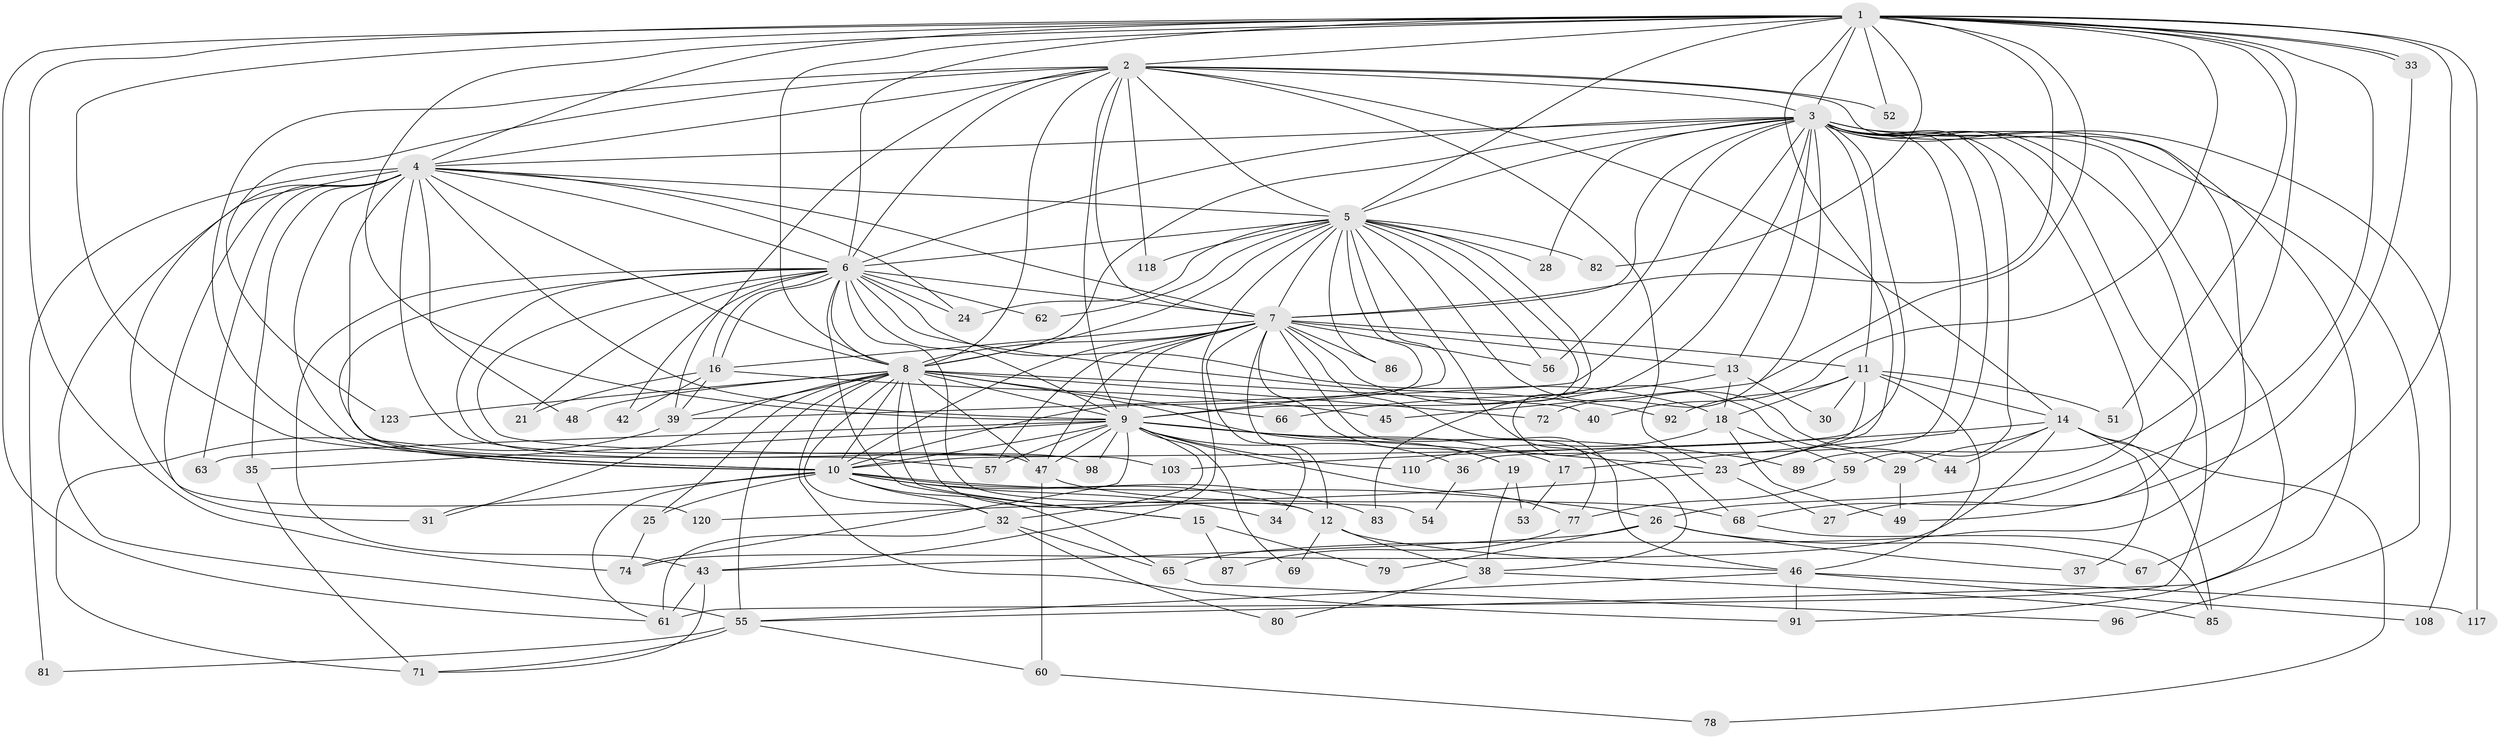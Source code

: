 // original degree distribution, {24: 0.015748031496062992, 16: 0.007874015748031496, 27: 0.007874015748031496, 19: 0.007874015748031496, 21: 0.007874015748031496, 23: 0.015748031496062992, 25: 0.007874015748031496, 18: 0.007874015748031496, 9: 0.015748031496062992, 6: 0.031496062992125984, 5: 0.05511811023622047, 4: 0.07086614173228346, 7: 0.023622047244094488, 3: 0.15748031496062992, 2: 0.5669291338582677}
// Generated by graph-tools (version 1.1) at 2025/17/03/04/25 18:17:48]
// undirected, 88 vertices, 233 edges
graph export_dot {
graph [start="1"]
  node [color=gray90,style=filled];
  1;
  2;
  3 [super="+88"];
  4;
  5;
  6;
  7 [super="+116+100+113+76+22+84"];
  8 [super="+70"];
  9;
  10;
  11;
  12 [super="+90"];
  13;
  14;
  15;
  16;
  17;
  18 [super="+20"];
  19;
  21;
  23 [super="+41+93"];
  24 [super="+97"];
  25;
  26 [super="+122"];
  27;
  28;
  29;
  30;
  31 [super="+124"];
  32;
  33;
  34;
  35 [super="+127"];
  36;
  37;
  38 [super="+114+112"];
  39 [super="+126+104+102"];
  40;
  42;
  43;
  44;
  45;
  46;
  47 [super="+95+64"];
  48;
  49 [super="+50"];
  51;
  52;
  53;
  54 [super="+115"];
  55 [super="+58"];
  56;
  57 [super="+109"];
  59;
  60;
  61 [super="+111+73+94"];
  62;
  63;
  65 [super="+119"];
  66;
  67;
  68 [super="+99"];
  69;
  71;
  72 [super="+106"];
  74 [super="+107+105"];
  77 [super="+125"];
  78;
  79;
  80;
  81;
  82;
  83;
  85;
  86;
  87;
  89;
  91 [super="+121"];
  92;
  96;
  98;
  103;
  108;
  110;
  117;
  118;
  120;
  123;
  1 -- 2;
  1 -- 3 [weight=2];
  1 -- 4;
  1 -- 5;
  1 -- 6;
  1 -- 7;
  1 -- 8;
  1 -- 9;
  1 -- 10;
  1 -- 23;
  1 -- 33;
  1 -- 33;
  1 -- 40;
  1 -- 45;
  1 -- 51;
  1 -- 52;
  1 -- 61;
  1 -- 67;
  1 -- 68;
  1 -- 82;
  1 -- 89;
  1 -- 117;
  1 -- 74;
  2 -- 3;
  2 -- 4;
  2 -- 5;
  2 -- 6;
  2 -- 7;
  2 -- 8;
  2 -- 9;
  2 -- 10;
  2 -- 14;
  2 -- 52;
  2 -- 118;
  2 -- 123;
  2 -- 65;
  2 -- 39;
  2 -- 23;
  3 -- 4;
  3 -- 5;
  3 -- 6;
  3 -- 7 [weight=2];
  3 -- 8;
  3 -- 9;
  3 -- 10;
  3 -- 11;
  3 -- 13;
  3 -- 17;
  3 -- 26;
  3 -- 27;
  3 -- 28;
  3 -- 36;
  3 -- 39;
  3 -- 55;
  3 -- 56;
  3 -- 59;
  3 -- 72;
  3 -- 91;
  3 -- 96;
  3 -- 108;
  3 -- 61;
  4 -- 5;
  4 -- 6;
  4 -- 7;
  4 -- 8;
  4 -- 9;
  4 -- 10;
  4 -- 24;
  4 -- 31;
  4 -- 35;
  4 -- 48;
  4 -- 63;
  4 -- 81;
  4 -- 120;
  4 -- 57;
  4 -- 55;
  4 -- 47;
  5 -- 6;
  5 -- 7;
  5 -- 8;
  5 -- 9;
  5 -- 10;
  5 -- 24;
  5 -- 28;
  5 -- 43;
  5 -- 44;
  5 -- 56;
  5 -- 62;
  5 -- 68;
  5 -- 82;
  5 -- 83;
  5 -- 86;
  5 -- 118;
  5 -- 38;
  6 -- 7;
  6 -- 8;
  6 -- 9;
  6 -- 10;
  6 -- 15;
  6 -- 16;
  6 -- 16;
  6 -- 18;
  6 -- 21;
  6 -- 42;
  6 -- 43;
  6 -- 54 [weight=2];
  6 -- 62;
  6 -- 92;
  6 -- 98;
  6 -- 103;
  6 -- 24;
  7 -- 8;
  7 -- 9 [weight=2];
  7 -- 10;
  7 -- 11;
  7 -- 13;
  7 -- 19;
  7 -- 29;
  7 -- 34;
  7 -- 46;
  7 -- 47;
  7 -- 57;
  7 -- 77;
  7 -- 56;
  7 -- 16;
  7 -- 86;
  7 -- 12;
  8 -- 9;
  8 -- 10;
  8 -- 12;
  8 -- 15;
  8 -- 19;
  8 -- 25;
  8 -- 40;
  8 -- 48;
  8 -- 66;
  8 -- 72 [weight=2];
  8 -- 123;
  8 -- 31;
  8 -- 91;
  8 -- 39;
  8 -- 32;
  8 -- 47 [weight=2];
  8 -- 55;
  9 -- 10;
  9 -- 17;
  9 -- 23;
  9 -- 32;
  9 -- 35;
  9 -- 36;
  9 -- 47;
  9 -- 57;
  9 -- 63;
  9 -- 69;
  9 -- 77 [weight=2];
  9 -- 89;
  9 -- 98;
  9 -- 110;
  9 -- 74;
  10 -- 12;
  10 -- 25;
  10 -- 26;
  10 -- 31;
  10 -- 32;
  10 -- 34;
  10 -- 65;
  10 -- 83;
  10 -- 61;
  11 -- 14;
  11 -- 30;
  11 -- 46;
  11 -- 51;
  11 -- 92;
  11 -- 23;
  11 -- 18;
  12 -- 38;
  12 -- 69;
  12 -- 46;
  13 -- 18;
  13 -- 30;
  13 -- 66;
  14 -- 29;
  14 -- 37;
  14 -- 44;
  14 -- 74;
  14 -- 78;
  14 -- 85;
  14 -- 103;
  15 -- 79;
  15 -- 87;
  16 -- 21;
  16 -- 39;
  16 -- 42;
  16 -- 45;
  17 -- 53;
  18 -- 49;
  18 -- 59;
  18 -- 110;
  19 -- 38;
  19 -- 53;
  23 -- 27;
  23 -- 120;
  25 -- 74;
  26 -- 37;
  26 -- 67;
  26 -- 79;
  26 -- 43;
  29 -- 49;
  32 -- 65;
  32 -- 80;
  32 -- 61;
  33 -- 49;
  35 -- 71;
  36 -- 54;
  38 -- 80;
  38 -- 85;
  39 -- 71;
  43 -- 61;
  43 -- 71;
  46 -- 55;
  46 -- 91;
  46 -- 108;
  46 -- 117;
  47 -- 60;
  47 -- 68;
  55 -- 60;
  55 -- 81;
  55 -- 71;
  59 -- 77;
  60 -- 78;
  65 -- 96;
  68 -- 85;
  77 -- 87;
}

